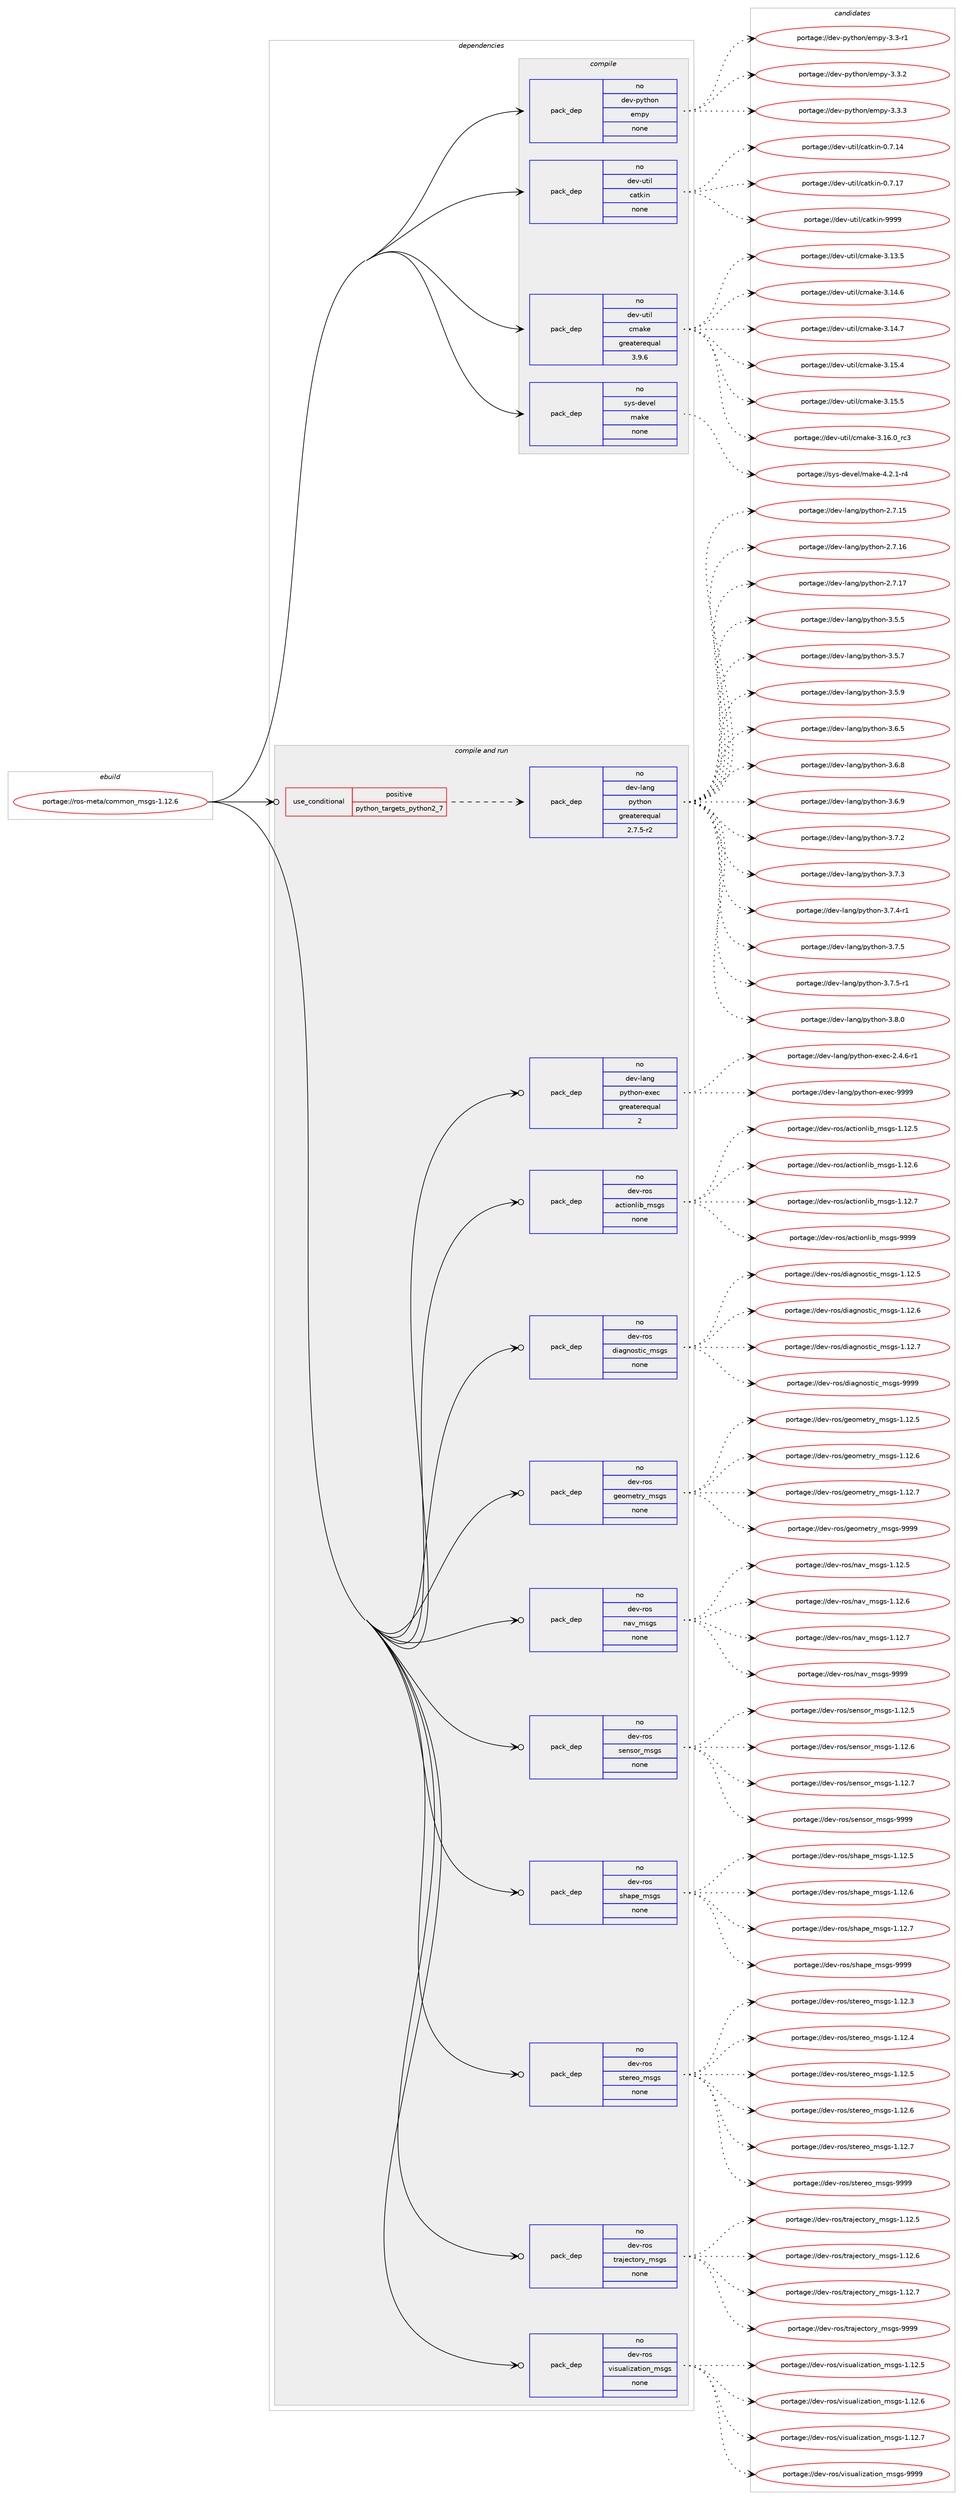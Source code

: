 digraph prolog {

# *************
# Graph options
# *************

newrank=true;
concentrate=true;
compound=true;
graph [rankdir=LR,fontname=Helvetica,fontsize=10,ranksep=1.5];#, ranksep=2.5, nodesep=0.2];
edge  [arrowhead=vee];
node  [fontname=Helvetica,fontsize=10];

# **********
# The ebuild
# **********

subgraph cluster_leftcol {
color=gray;
rank=same;
label=<<i>ebuild</i>>;
id [label="portage://ros-meta/common_msgs-1.12.6", color=red, width=4, href="../ros-meta/common_msgs-1.12.6.svg"];
}

# ****************
# The dependencies
# ****************

subgraph cluster_midcol {
color=gray;
label=<<i>dependencies</i>>;
subgraph cluster_compile {
fillcolor="#eeeeee";
style=filled;
label=<<i>compile</i>>;
subgraph pack277948 {
dependency379142 [label=<<TABLE BORDER="0" CELLBORDER="1" CELLSPACING="0" CELLPADDING="4" WIDTH="220"><TR><TD ROWSPAN="6" CELLPADDING="30">pack_dep</TD></TR><TR><TD WIDTH="110">no</TD></TR><TR><TD>dev-python</TD></TR><TR><TD>empy</TD></TR><TR><TD>none</TD></TR><TR><TD></TD></TR></TABLE>>, shape=none, color=blue];
}
id:e -> dependency379142:w [weight=20,style="solid",arrowhead="vee"];
subgraph pack277949 {
dependency379143 [label=<<TABLE BORDER="0" CELLBORDER="1" CELLSPACING="0" CELLPADDING="4" WIDTH="220"><TR><TD ROWSPAN="6" CELLPADDING="30">pack_dep</TD></TR><TR><TD WIDTH="110">no</TD></TR><TR><TD>dev-util</TD></TR><TR><TD>catkin</TD></TR><TR><TD>none</TD></TR><TR><TD></TD></TR></TABLE>>, shape=none, color=blue];
}
id:e -> dependency379143:w [weight=20,style="solid",arrowhead="vee"];
subgraph pack277950 {
dependency379144 [label=<<TABLE BORDER="0" CELLBORDER="1" CELLSPACING="0" CELLPADDING="4" WIDTH="220"><TR><TD ROWSPAN="6" CELLPADDING="30">pack_dep</TD></TR><TR><TD WIDTH="110">no</TD></TR><TR><TD>dev-util</TD></TR><TR><TD>cmake</TD></TR><TR><TD>greaterequal</TD></TR><TR><TD>3.9.6</TD></TR></TABLE>>, shape=none, color=blue];
}
id:e -> dependency379144:w [weight=20,style="solid",arrowhead="vee"];
subgraph pack277951 {
dependency379145 [label=<<TABLE BORDER="0" CELLBORDER="1" CELLSPACING="0" CELLPADDING="4" WIDTH="220"><TR><TD ROWSPAN="6" CELLPADDING="30">pack_dep</TD></TR><TR><TD WIDTH="110">no</TD></TR><TR><TD>sys-devel</TD></TR><TR><TD>make</TD></TR><TR><TD>none</TD></TR><TR><TD></TD></TR></TABLE>>, shape=none, color=blue];
}
id:e -> dependency379145:w [weight=20,style="solid",arrowhead="vee"];
}
subgraph cluster_compileandrun {
fillcolor="#eeeeee";
style=filled;
label=<<i>compile and run</i>>;
subgraph cond94776 {
dependency379146 [label=<<TABLE BORDER="0" CELLBORDER="1" CELLSPACING="0" CELLPADDING="4"><TR><TD ROWSPAN="3" CELLPADDING="10">use_conditional</TD></TR><TR><TD>positive</TD></TR><TR><TD>python_targets_python2_7</TD></TR></TABLE>>, shape=none, color=red];
subgraph pack277952 {
dependency379147 [label=<<TABLE BORDER="0" CELLBORDER="1" CELLSPACING="0" CELLPADDING="4" WIDTH="220"><TR><TD ROWSPAN="6" CELLPADDING="30">pack_dep</TD></TR><TR><TD WIDTH="110">no</TD></TR><TR><TD>dev-lang</TD></TR><TR><TD>python</TD></TR><TR><TD>greaterequal</TD></TR><TR><TD>2.7.5-r2</TD></TR></TABLE>>, shape=none, color=blue];
}
dependency379146:e -> dependency379147:w [weight=20,style="dashed",arrowhead="vee"];
}
id:e -> dependency379146:w [weight=20,style="solid",arrowhead="odotvee"];
subgraph pack277953 {
dependency379148 [label=<<TABLE BORDER="0" CELLBORDER="1" CELLSPACING="0" CELLPADDING="4" WIDTH="220"><TR><TD ROWSPAN="6" CELLPADDING="30">pack_dep</TD></TR><TR><TD WIDTH="110">no</TD></TR><TR><TD>dev-lang</TD></TR><TR><TD>python-exec</TD></TR><TR><TD>greaterequal</TD></TR><TR><TD>2</TD></TR></TABLE>>, shape=none, color=blue];
}
id:e -> dependency379148:w [weight=20,style="solid",arrowhead="odotvee"];
subgraph pack277954 {
dependency379149 [label=<<TABLE BORDER="0" CELLBORDER="1" CELLSPACING="0" CELLPADDING="4" WIDTH="220"><TR><TD ROWSPAN="6" CELLPADDING="30">pack_dep</TD></TR><TR><TD WIDTH="110">no</TD></TR><TR><TD>dev-ros</TD></TR><TR><TD>actionlib_msgs</TD></TR><TR><TD>none</TD></TR><TR><TD></TD></TR></TABLE>>, shape=none, color=blue];
}
id:e -> dependency379149:w [weight=20,style="solid",arrowhead="odotvee"];
subgraph pack277955 {
dependency379150 [label=<<TABLE BORDER="0" CELLBORDER="1" CELLSPACING="0" CELLPADDING="4" WIDTH="220"><TR><TD ROWSPAN="6" CELLPADDING="30">pack_dep</TD></TR><TR><TD WIDTH="110">no</TD></TR><TR><TD>dev-ros</TD></TR><TR><TD>diagnostic_msgs</TD></TR><TR><TD>none</TD></TR><TR><TD></TD></TR></TABLE>>, shape=none, color=blue];
}
id:e -> dependency379150:w [weight=20,style="solid",arrowhead="odotvee"];
subgraph pack277956 {
dependency379151 [label=<<TABLE BORDER="0" CELLBORDER="1" CELLSPACING="0" CELLPADDING="4" WIDTH="220"><TR><TD ROWSPAN="6" CELLPADDING="30">pack_dep</TD></TR><TR><TD WIDTH="110">no</TD></TR><TR><TD>dev-ros</TD></TR><TR><TD>geometry_msgs</TD></TR><TR><TD>none</TD></TR><TR><TD></TD></TR></TABLE>>, shape=none, color=blue];
}
id:e -> dependency379151:w [weight=20,style="solid",arrowhead="odotvee"];
subgraph pack277957 {
dependency379152 [label=<<TABLE BORDER="0" CELLBORDER="1" CELLSPACING="0" CELLPADDING="4" WIDTH="220"><TR><TD ROWSPAN="6" CELLPADDING="30">pack_dep</TD></TR><TR><TD WIDTH="110">no</TD></TR><TR><TD>dev-ros</TD></TR><TR><TD>nav_msgs</TD></TR><TR><TD>none</TD></TR><TR><TD></TD></TR></TABLE>>, shape=none, color=blue];
}
id:e -> dependency379152:w [weight=20,style="solid",arrowhead="odotvee"];
subgraph pack277958 {
dependency379153 [label=<<TABLE BORDER="0" CELLBORDER="1" CELLSPACING="0" CELLPADDING="4" WIDTH="220"><TR><TD ROWSPAN="6" CELLPADDING="30">pack_dep</TD></TR><TR><TD WIDTH="110">no</TD></TR><TR><TD>dev-ros</TD></TR><TR><TD>sensor_msgs</TD></TR><TR><TD>none</TD></TR><TR><TD></TD></TR></TABLE>>, shape=none, color=blue];
}
id:e -> dependency379153:w [weight=20,style="solid",arrowhead="odotvee"];
subgraph pack277959 {
dependency379154 [label=<<TABLE BORDER="0" CELLBORDER="1" CELLSPACING="0" CELLPADDING="4" WIDTH="220"><TR><TD ROWSPAN="6" CELLPADDING="30">pack_dep</TD></TR><TR><TD WIDTH="110">no</TD></TR><TR><TD>dev-ros</TD></TR><TR><TD>shape_msgs</TD></TR><TR><TD>none</TD></TR><TR><TD></TD></TR></TABLE>>, shape=none, color=blue];
}
id:e -> dependency379154:w [weight=20,style="solid",arrowhead="odotvee"];
subgraph pack277960 {
dependency379155 [label=<<TABLE BORDER="0" CELLBORDER="1" CELLSPACING="0" CELLPADDING="4" WIDTH="220"><TR><TD ROWSPAN="6" CELLPADDING="30">pack_dep</TD></TR><TR><TD WIDTH="110">no</TD></TR><TR><TD>dev-ros</TD></TR><TR><TD>stereo_msgs</TD></TR><TR><TD>none</TD></TR><TR><TD></TD></TR></TABLE>>, shape=none, color=blue];
}
id:e -> dependency379155:w [weight=20,style="solid",arrowhead="odotvee"];
subgraph pack277961 {
dependency379156 [label=<<TABLE BORDER="0" CELLBORDER="1" CELLSPACING="0" CELLPADDING="4" WIDTH="220"><TR><TD ROWSPAN="6" CELLPADDING="30">pack_dep</TD></TR><TR><TD WIDTH="110">no</TD></TR><TR><TD>dev-ros</TD></TR><TR><TD>trajectory_msgs</TD></TR><TR><TD>none</TD></TR><TR><TD></TD></TR></TABLE>>, shape=none, color=blue];
}
id:e -> dependency379156:w [weight=20,style="solid",arrowhead="odotvee"];
subgraph pack277962 {
dependency379157 [label=<<TABLE BORDER="0" CELLBORDER="1" CELLSPACING="0" CELLPADDING="4" WIDTH="220"><TR><TD ROWSPAN="6" CELLPADDING="30">pack_dep</TD></TR><TR><TD WIDTH="110">no</TD></TR><TR><TD>dev-ros</TD></TR><TR><TD>visualization_msgs</TD></TR><TR><TD>none</TD></TR><TR><TD></TD></TR></TABLE>>, shape=none, color=blue];
}
id:e -> dependency379157:w [weight=20,style="solid",arrowhead="odotvee"];
}
subgraph cluster_run {
fillcolor="#eeeeee";
style=filled;
label=<<i>run</i>>;
}
}

# **************
# The candidates
# **************

subgraph cluster_choices {
rank=same;
color=gray;
label=<<i>candidates</i>>;

subgraph choice277948 {
color=black;
nodesep=1;
choiceportage1001011184511212111610411111047101109112121455146514511449 [label="portage://dev-python/empy-3.3-r1", color=red, width=4,href="../dev-python/empy-3.3-r1.svg"];
choiceportage1001011184511212111610411111047101109112121455146514650 [label="portage://dev-python/empy-3.3.2", color=red, width=4,href="../dev-python/empy-3.3.2.svg"];
choiceportage1001011184511212111610411111047101109112121455146514651 [label="portage://dev-python/empy-3.3.3", color=red, width=4,href="../dev-python/empy-3.3.3.svg"];
dependency379142:e -> choiceportage1001011184511212111610411111047101109112121455146514511449:w [style=dotted,weight="100"];
dependency379142:e -> choiceportage1001011184511212111610411111047101109112121455146514650:w [style=dotted,weight="100"];
dependency379142:e -> choiceportage1001011184511212111610411111047101109112121455146514651:w [style=dotted,weight="100"];
}
subgraph choice277949 {
color=black;
nodesep=1;
choiceportage1001011184511711610510847999711610710511045484655464952 [label="portage://dev-util/catkin-0.7.14", color=red, width=4,href="../dev-util/catkin-0.7.14.svg"];
choiceportage1001011184511711610510847999711610710511045484655464955 [label="portage://dev-util/catkin-0.7.17", color=red, width=4,href="../dev-util/catkin-0.7.17.svg"];
choiceportage100101118451171161051084799971161071051104557575757 [label="portage://dev-util/catkin-9999", color=red, width=4,href="../dev-util/catkin-9999.svg"];
dependency379143:e -> choiceportage1001011184511711610510847999711610710511045484655464952:w [style=dotted,weight="100"];
dependency379143:e -> choiceportage1001011184511711610510847999711610710511045484655464955:w [style=dotted,weight="100"];
dependency379143:e -> choiceportage100101118451171161051084799971161071051104557575757:w [style=dotted,weight="100"];
}
subgraph choice277950 {
color=black;
nodesep=1;
choiceportage1001011184511711610510847991099710710145514649514653 [label="portage://dev-util/cmake-3.13.5", color=red, width=4,href="../dev-util/cmake-3.13.5.svg"];
choiceportage1001011184511711610510847991099710710145514649524654 [label="portage://dev-util/cmake-3.14.6", color=red, width=4,href="../dev-util/cmake-3.14.6.svg"];
choiceportage1001011184511711610510847991099710710145514649524655 [label="portage://dev-util/cmake-3.14.7", color=red, width=4,href="../dev-util/cmake-3.14.7.svg"];
choiceportage1001011184511711610510847991099710710145514649534652 [label="portage://dev-util/cmake-3.15.4", color=red, width=4,href="../dev-util/cmake-3.15.4.svg"];
choiceportage1001011184511711610510847991099710710145514649534653 [label="portage://dev-util/cmake-3.15.5", color=red, width=4,href="../dev-util/cmake-3.15.5.svg"];
choiceportage1001011184511711610510847991099710710145514649544648951149951 [label="portage://dev-util/cmake-3.16.0_rc3", color=red, width=4,href="../dev-util/cmake-3.16.0_rc3.svg"];
dependency379144:e -> choiceportage1001011184511711610510847991099710710145514649514653:w [style=dotted,weight="100"];
dependency379144:e -> choiceportage1001011184511711610510847991099710710145514649524654:w [style=dotted,weight="100"];
dependency379144:e -> choiceportage1001011184511711610510847991099710710145514649524655:w [style=dotted,weight="100"];
dependency379144:e -> choiceportage1001011184511711610510847991099710710145514649534652:w [style=dotted,weight="100"];
dependency379144:e -> choiceportage1001011184511711610510847991099710710145514649534653:w [style=dotted,weight="100"];
dependency379144:e -> choiceportage1001011184511711610510847991099710710145514649544648951149951:w [style=dotted,weight="100"];
}
subgraph choice277951 {
color=black;
nodesep=1;
choiceportage1151211154510010111810110847109971071014552465046494511452 [label="portage://sys-devel/make-4.2.1-r4", color=red, width=4,href="../sys-devel/make-4.2.1-r4.svg"];
dependency379145:e -> choiceportage1151211154510010111810110847109971071014552465046494511452:w [style=dotted,weight="100"];
}
subgraph choice277952 {
color=black;
nodesep=1;
choiceportage10010111845108971101034711212111610411111045504655464953 [label="portage://dev-lang/python-2.7.15", color=red, width=4,href="../dev-lang/python-2.7.15.svg"];
choiceportage10010111845108971101034711212111610411111045504655464954 [label="portage://dev-lang/python-2.7.16", color=red, width=4,href="../dev-lang/python-2.7.16.svg"];
choiceportage10010111845108971101034711212111610411111045504655464955 [label="portage://dev-lang/python-2.7.17", color=red, width=4,href="../dev-lang/python-2.7.17.svg"];
choiceportage100101118451089711010347112121116104111110455146534653 [label="portage://dev-lang/python-3.5.5", color=red, width=4,href="../dev-lang/python-3.5.5.svg"];
choiceportage100101118451089711010347112121116104111110455146534655 [label="portage://dev-lang/python-3.5.7", color=red, width=4,href="../dev-lang/python-3.5.7.svg"];
choiceportage100101118451089711010347112121116104111110455146534657 [label="portage://dev-lang/python-3.5.9", color=red, width=4,href="../dev-lang/python-3.5.9.svg"];
choiceportage100101118451089711010347112121116104111110455146544653 [label="portage://dev-lang/python-3.6.5", color=red, width=4,href="../dev-lang/python-3.6.5.svg"];
choiceportage100101118451089711010347112121116104111110455146544656 [label="portage://dev-lang/python-3.6.8", color=red, width=4,href="../dev-lang/python-3.6.8.svg"];
choiceportage100101118451089711010347112121116104111110455146544657 [label="portage://dev-lang/python-3.6.9", color=red, width=4,href="../dev-lang/python-3.6.9.svg"];
choiceportage100101118451089711010347112121116104111110455146554650 [label="portage://dev-lang/python-3.7.2", color=red, width=4,href="../dev-lang/python-3.7.2.svg"];
choiceportage100101118451089711010347112121116104111110455146554651 [label="portage://dev-lang/python-3.7.3", color=red, width=4,href="../dev-lang/python-3.7.3.svg"];
choiceportage1001011184510897110103471121211161041111104551465546524511449 [label="portage://dev-lang/python-3.7.4-r1", color=red, width=4,href="../dev-lang/python-3.7.4-r1.svg"];
choiceportage100101118451089711010347112121116104111110455146554653 [label="portage://dev-lang/python-3.7.5", color=red, width=4,href="../dev-lang/python-3.7.5.svg"];
choiceportage1001011184510897110103471121211161041111104551465546534511449 [label="portage://dev-lang/python-3.7.5-r1", color=red, width=4,href="../dev-lang/python-3.7.5-r1.svg"];
choiceportage100101118451089711010347112121116104111110455146564648 [label="portage://dev-lang/python-3.8.0", color=red, width=4,href="../dev-lang/python-3.8.0.svg"];
dependency379147:e -> choiceportage10010111845108971101034711212111610411111045504655464953:w [style=dotted,weight="100"];
dependency379147:e -> choiceportage10010111845108971101034711212111610411111045504655464954:w [style=dotted,weight="100"];
dependency379147:e -> choiceportage10010111845108971101034711212111610411111045504655464955:w [style=dotted,weight="100"];
dependency379147:e -> choiceportage100101118451089711010347112121116104111110455146534653:w [style=dotted,weight="100"];
dependency379147:e -> choiceportage100101118451089711010347112121116104111110455146534655:w [style=dotted,weight="100"];
dependency379147:e -> choiceportage100101118451089711010347112121116104111110455146534657:w [style=dotted,weight="100"];
dependency379147:e -> choiceportage100101118451089711010347112121116104111110455146544653:w [style=dotted,weight="100"];
dependency379147:e -> choiceportage100101118451089711010347112121116104111110455146544656:w [style=dotted,weight="100"];
dependency379147:e -> choiceportage100101118451089711010347112121116104111110455146544657:w [style=dotted,weight="100"];
dependency379147:e -> choiceportage100101118451089711010347112121116104111110455146554650:w [style=dotted,weight="100"];
dependency379147:e -> choiceportage100101118451089711010347112121116104111110455146554651:w [style=dotted,weight="100"];
dependency379147:e -> choiceportage1001011184510897110103471121211161041111104551465546524511449:w [style=dotted,weight="100"];
dependency379147:e -> choiceportage100101118451089711010347112121116104111110455146554653:w [style=dotted,weight="100"];
dependency379147:e -> choiceportage1001011184510897110103471121211161041111104551465546534511449:w [style=dotted,weight="100"];
dependency379147:e -> choiceportage100101118451089711010347112121116104111110455146564648:w [style=dotted,weight="100"];
}
subgraph choice277953 {
color=black;
nodesep=1;
choiceportage10010111845108971101034711212111610411111045101120101994550465246544511449 [label="portage://dev-lang/python-exec-2.4.6-r1", color=red, width=4,href="../dev-lang/python-exec-2.4.6-r1.svg"];
choiceportage10010111845108971101034711212111610411111045101120101994557575757 [label="portage://dev-lang/python-exec-9999", color=red, width=4,href="../dev-lang/python-exec-9999.svg"];
dependency379148:e -> choiceportage10010111845108971101034711212111610411111045101120101994550465246544511449:w [style=dotted,weight="100"];
dependency379148:e -> choiceportage10010111845108971101034711212111610411111045101120101994557575757:w [style=dotted,weight="100"];
}
subgraph choice277954 {
color=black;
nodesep=1;
choiceportage10010111845114111115479799116105111110108105989510911510311545494649504653 [label="portage://dev-ros/actionlib_msgs-1.12.5", color=red, width=4,href="../dev-ros/actionlib_msgs-1.12.5.svg"];
choiceportage10010111845114111115479799116105111110108105989510911510311545494649504654 [label="portage://dev-ros/actionlib_msgs-1.12.6", color=red, width=4,href="../dev-ros/actionlib_msgs-1.12.6.svg"];
choiceportage10010111845114111115479799116105111110108105989510911510311545494649504655 [label="portage://dev-ros/actionlib_msgs-1.12.7", color=red, width=4,href="../dev-ros/actionlib_msgs-1.12.7.svg"];
choiceportage1001011184511411111547979911610511111010810598951091151031154557575757 [label="portage://dev-ros/actionlib_msgs-9999", color=red, width=4,href="../dev-ros/actionlib_msgs-9999.svg"];
dependency379149:e -> choiceportage10010111845114111115479799116105111110108105989510911510311545494649504653:w [style=dotted,weight="100"];
dependency379149:e -> choiceportage10010111845114111115479799116105111110108105989510911510311545494649504654:w [style=dotted,weight="100"];
dependency379149:e -> choiceportage10010111845114111115479799116105111110108105989510911510311545494649504655:w [style=dotted,weight="100"];
dependency379149:e -> choiceportage1001011184511411111547979911610511111010810598951091151031154557575757:w [style=dotted,weight="100"];
}
subgraph choice277955 {
color=black;
nodesep=1;
choiceportage100101118451141111154710010597103110111115116105999510911510311545494649504653 [label="portage://dev-ros/diagnostic_msgs-1.12.5", color=red, width=4,href="../dev-ros/diagnostic_msgs-1.12.5.svg"];
choiceportage100101118451141111154710010597103110111115116105999510911510311545494649504654 [label="portage://dev-ros/diagnostic_msgs-1.12.6", color=red, width=4,href="../dev-ros/diagnostic_msgs-1.12.6.svg"];
choiceportage100101118451141111154710010597103110111115116105999510911510311545494649504655 [label="portage://dev-ros/diagnostic_msgs-1.12.7", color=red, width=4,href="../dev-ros/diagnostic_msgs-1.12.7.svg"];
choiceportage10010111845114111115471001059710311011111511610599951091151031154557575757 [label="portage://dev-ros/diagnostic_msgs-9999", color=red, width=4,href="../dev-ros/diagnostic_msgs-9999.svg"];
dependency379150:e -> choiceportage100101118451141111154710010597103110111115116105999510911510311545494649504653:w [style=dotted,weight="100"];
dependency379150:e -> choiceportage100101118451141111154710010597103110111115116105999510911510311545494649504654:w [style=dotted,weight="100"];
dependency379150:e -> choiceportage100101118451141111154710010597103110111115116105999510911510311545494649504655:w [style=dotted,weight="100"];
dependency379150:e -> choiceportage10010111845114111115471001059710311011111511610599951091151031154557575757:w [style=dotted,weight="100"];
}
subgraph choice277956 {
color=black;
nodesep=1;
choiceportage10010111845114111115471031011111091011161141219510911510311545494649504653 [label="portage://dev-ros/geometry_msgs-1.12.5", color=red, width=4,href="../dev-ros/geometry_msgs-1.12.5.svg"];
choiceportage10010111845114111115471031011111091011161141219510911510311545494649504654 [label="portage://dev-ros/geometry_msgs-1.12.6", color=red, width=4,href="../dev-ros/geometry_msgs-1.12.6.svg"];
choiceportage10010111845114111115471031011111091011161141219510911510311545494649504655 [label="portage://dev-ros/geometry_msgs-1.12.7", color=red, width=4,href="../dev-ros/geometry_msgs-1.12.7.svg"];
choiceportage1001011184511411111547103101111109101116114121951091151031154557575757 [label="portage://dev-ros/geometry_msgs-9999", color=red, width=4,href="../dev-ros/geometry_msgs-9999.svg"];
dependency379151:e -> choiceportage10010111845114111115471031011111091011161141219510911510311545494649504653:w [style=dotted,weight="100"];
dependency379151:e -> choiceportage10010111845114111115471031011111091011161141219510911510311545494649504654:w [style=dotted,weight="100"];
dependency379151:e -> choiceportage10010111845114111115471031011111091011161141219510911510311545494649504655:w [style=dotted,weight="100"];
dependency379151:e -> choiceportage1001011184511411111547103101111109101116114121951091151031154557575757:w [style=dotted,weight="100"];
}
subgraph choice277957 {
color=black;
nodesep=1;
choiceportage1001011184511411111547110971189510911510311545494649504653 [label="portage://dev-ros/nav_msgs-1.12.5", color=red, width=4,href="../dev-ros/nav_msgs-1.12.5.svg"];
choiceportage1001011184511411111547110971189510911510311545494649504654 [label="portage://dev-ros/nav_msgs-1.12.6", color=red, width=4,href="../dev-ros/nav_msgs-1.12.6.svg"];
choiceportage1001011184511411111547110971189510911510311545494649504655 [label="portage://dev-ros/nav_msgs-1.12.7", color=red, width=4,href="../dev-ros/nav_msgs-1.12.7.svg"];
choiceportage100101118451141111154711097118951091151031154557575757 [label="portage://dev-ros/nav_msgs-9999", color=red, width=4,href="../dev-ros/nav_msgs-9999.svg"];
dependency379152:e -> choiceportage1001011184511411111547110971189510911510311545494649504653:w [style=dotted,weight="100"];
dependency379152:e -> choiceportage1001011184511411111547110971189510911510311545494649504654:w [style=dotted,weight="100"];
dependency379152:e -> choiceportage1001011184511411111547110971189510911510311545494649504655:w [style=dotted,weight="100"];
dependency379152:e -> choiceportage100101118451141111154711097118951091151031154557575757:w [style=dotted,weight="100"];
}
subgraph choice277958 {
color=black;
nodesep=1;
choiceportage10010111845114111115471151011101151111149510911510311545494649504653 [label="portage://dev-ros/sensor_msgs-1.12.5", color=red, width=4,href="../dev-ros/sensor_msgs-1.12.5.svg"];
choiceportage10010111845114111115471151011101151111149510911510311545494649504654 [label="portage://dev-ros/sensor_msgs-1.12.6", color=red, width=4,href="../dev-ros/sensor_msgs-1.12.6.svg"];
choiceportage10010111845114111115471151011101151111149510911510311545494649504655 [label="portage://dev-ros/sensor_msgs-1.12.7", color=red, width=4,href="../dev-ros/sensor_msgs-1.12.7.svg"];
choiceportage1001011184511411111547115101110115111114951091151031154557575757 [label="portage://dev-ros/sensor_msgs-9999", color=red, width=4,href="../dev-ros/sensor_msgs-9999.svg"];
dependency379153:e -> choiceportage10010111845114111115471151011101151111149510911510311545494649504653:w [style=dotted,weight="100"];
dependency379153:e -> choiceportage10010111845114111115471151011101151111149510911510311545494649504654:w [style=dotted,weight="100"];
dependency379153:e -> choiceportage10010111845114111115471151011101151111149510911510311545494649504655:w [style=dotted,weight="100"];
dependency379153:e -> choiceportage1001011184511411111547115101110115111114951091151031154557575757:w [style=dotted,weight="100"];
}
subgraph choice277959 {
color=black;
nodesep=1;
choiceportage1001011184511411111547115104971121019510911510311545494649504653 [label="portage://dev-ros/shape_msgs-1.12.5", color=red, width=4,href="../dev-ros/shape_msgs-1.12.5.svg"];
choiceportage1001011184511411111547115104971121019510911510311545494649504654 [label="portage://dev-ros/shape_msgs-1.12.6", color=red, width=4,href="../dev-ros/shape_msgs-1.12.6.svg"];
choiceportage1001011184511411111547115104971121019510911510311545494649504655 [label="portage://dev-ros/shape_msgs-1.12.7", color=red, width=4,href="../dev-ros/shape_msgs-1.12.7.svg"];
choiceportage100101118451141111154711510497112101951091151031154557575757 [label="portage://dev-ros/shape_msgs-9999", color=red, width=4,href="../dev-ros/shape_msgs-9999.svg"];
dependency379154:e -> choiceportage1001011184511411111547115104971121019510911510311545494649504653:w [style=dotted,weight="100"];
dependency379154:e -> choiceportage1001011184511411111547115104971121019510911510311545494649504654:w [style=dotted,weight="100"];
dependency379154:e -> choiceportage1001011184511411111547115104971121019510911510311545494649504655:w [style=dotted,weight="100"];
dependency379154:e -> choiceportage100101118451141111154711510497112101951091151031154557575757:w [style=dotted,weight="100"];
}
subgraph choice277960 {
color=black;
nodesep=1;
choiceportage10010111845114111115471151161011141011119510911510311545494649504651 [label="portage://dev-ros/stereo_msgs-1.12.3", color=red, width=4,href="../dev-ros/stereo_msgs-1.12.3.svg"];
choiceportage10010111845114111115471151161011141011119510911510311545494649504652 [label="portage://dev-ros/stereo_msgs-1.12.4", color=red, width=4,href="../dev-ros/stereo_msgs-1.12.4.svg"];
choiceportage10010111845114111115471151161011141011119510911510311545494649504653 [label="portage://dev-ros/stereo_msgs-1.12.5", color=red, width=4,href="../dev-ros/stereo_msgs-1.12.5.svg"];
choiceportage10010111845114111115471151161011141011119510911510311545494649504654 [label="portage://dev-ros/stereo_msgs-1.12.6", color=red, width=4,href="../dev-ros/stereo_msgs-1.12.6.svg"];
choiceportage10010111845114111115471151161011141011119510911510311545494649504655 [label="portage://dev-ros/stereo_msgs-1.12.7", color=red, width=4,href="../dev-ros/stereo_msgs-1.12.7.svg"];
choiceportage1001011184511411111547115116101114101111951091151031154557575757 [label="portage://dev-ros/stereo_msgs-9999", color=red, width=4,href="../dev-ros/stereo_msgs-9999.svg"];
dependency379155:e -> choiceportage10010111845114111115471151161011141011119510911510311545494649504651:w [style=dotted,weight="100"];
dependency379155:e -> choiceportage10010111845114111115471151161011141011119510911510311545494649504652:w [style=dotted,weight="100"];
dependency379155:e -> choiceportage10010111845114111115471151161011141011119510911510311545494649504653:w [style=dotted,weight="100"];
dependency379155:e -> choiceportage10010111845114111115471151161011141011119510911510311545494649504654:w [style=dotted,weight="100"];
dependency379155:e -> choiceportage10010111845114111115471151161011141011119510911510311545494649504655:w [style=dotted,weight="100"];
dependency379155:e -> choiceportage1001011184511411111547115116101114101111951091151031154557575757:w [style=dotted,weight="100"];
}
subgraph choice277961 {
color=black;
nodesep=1;
choiceportage100101118451141111154711611497106101991161111141219510911510311545494649504653 [label="portage://dev-ros/trajectory_msgs-1.12.5", color=red, width=4,href="../dev-ros/trajectory_msgs-1.12.5.svg"];
choiceportage100101118451141111154711611497106101991161111141219510911510311545494649504654 [label="portage://dev-ros/trajectory_msgs-1.12.6", color=red, width=4,href="../dev-ros/trajectory_msgs-1.12.6.svg"];
choiceportage100101118451141111154711611497106101991161111141219510911510311545494649504655 [label="portage://dev-ros/trajectory_msgs-1.12.7", color=red, width=4,href="../dev-ros/trajectory_msgs-1.12.7.svg"];
choiceportage10010111845114111115471161149710610199116111114121951091151031154557575757 [label="portage://dev-ros/trajectory_msgs-9999", color=red, width=4,href="../dev-ros/trajectory_msgs-9999.svg"];
dependency379156:e -> choiceportage100101118451141111154711611497106101991161111141219510911510311545494649504653:w [style=dotted,weight="100"];
dependency379156:e -> choiceportage100101118451141111154711611497106101991161111141219510911510311545494649504654:w [style=dotted,weight="100"];
dependency379156:e -> choiceportage100101118451141111154711611497106101991161111141219510911510311545494649504655:w [style=dotted,weight="100"];
dependency379156:e -> choiceportage10010111845114111115471161149710610199116111114121951091151031154557575757:w [style=dotted,weight="100"];
}
subgraph choice277962 {
color=black;
nodesep=1;
choiceportage100101118451141111154711810511511797108105122971161051111109510911510311545494649504653 [label="portage://dev-ros/visualization_msgs-1.12.5", color=red, width=4,href="../dev-ros/visualization_msgs-1.12.5.svg"];
choiceportage100101118451141111154711810511511797108105122971161051111109510911510311545494649504654 [label="portage://dev-ros/visualization_msgs-1.12.6", color=red, width=4,href="../dev-ros/visualization_msgs-1.12.6.svg"];
choiceportage100101118451141111154711810511511797108105122971161051111109510911510311545494649504655 [label="portage://dev-ros/visualization_msgs-1.12.7", color=red, width=4,href="../dev-ros/visualization_msgs-1.12.7.svg"];
choiceportage10010111845114111115471181051151179710810512297116105111110951091151031154557575757 [label="portage://dev-ros/visualization_msgs-9999", color=red, width=4,href="../dev-ros/visualization_msgs-9999.svg"];
dependency379157:e -> choiceportage100101118451141111154711810511511797108105122971161051111109510911510311545494649504653:w [style=dotted,weight="100"];
dependency379157:e -> choiceportage100101118451141111154711810511511797108105122971161051111109510911510311545494649504654:w [style=dotted,weight="100"];
dependency379157:e -> choiceportage100101118451141111154711810511511797108105122971161051111109510911510311545494649504655:w [style=dotted,weight="100"];
dependency379157:e -> choiceportage10010111845114111115471181051151179710810512297116105111110951091151031154557575757:w [style=dotted,weight="100"];
}
}

}
